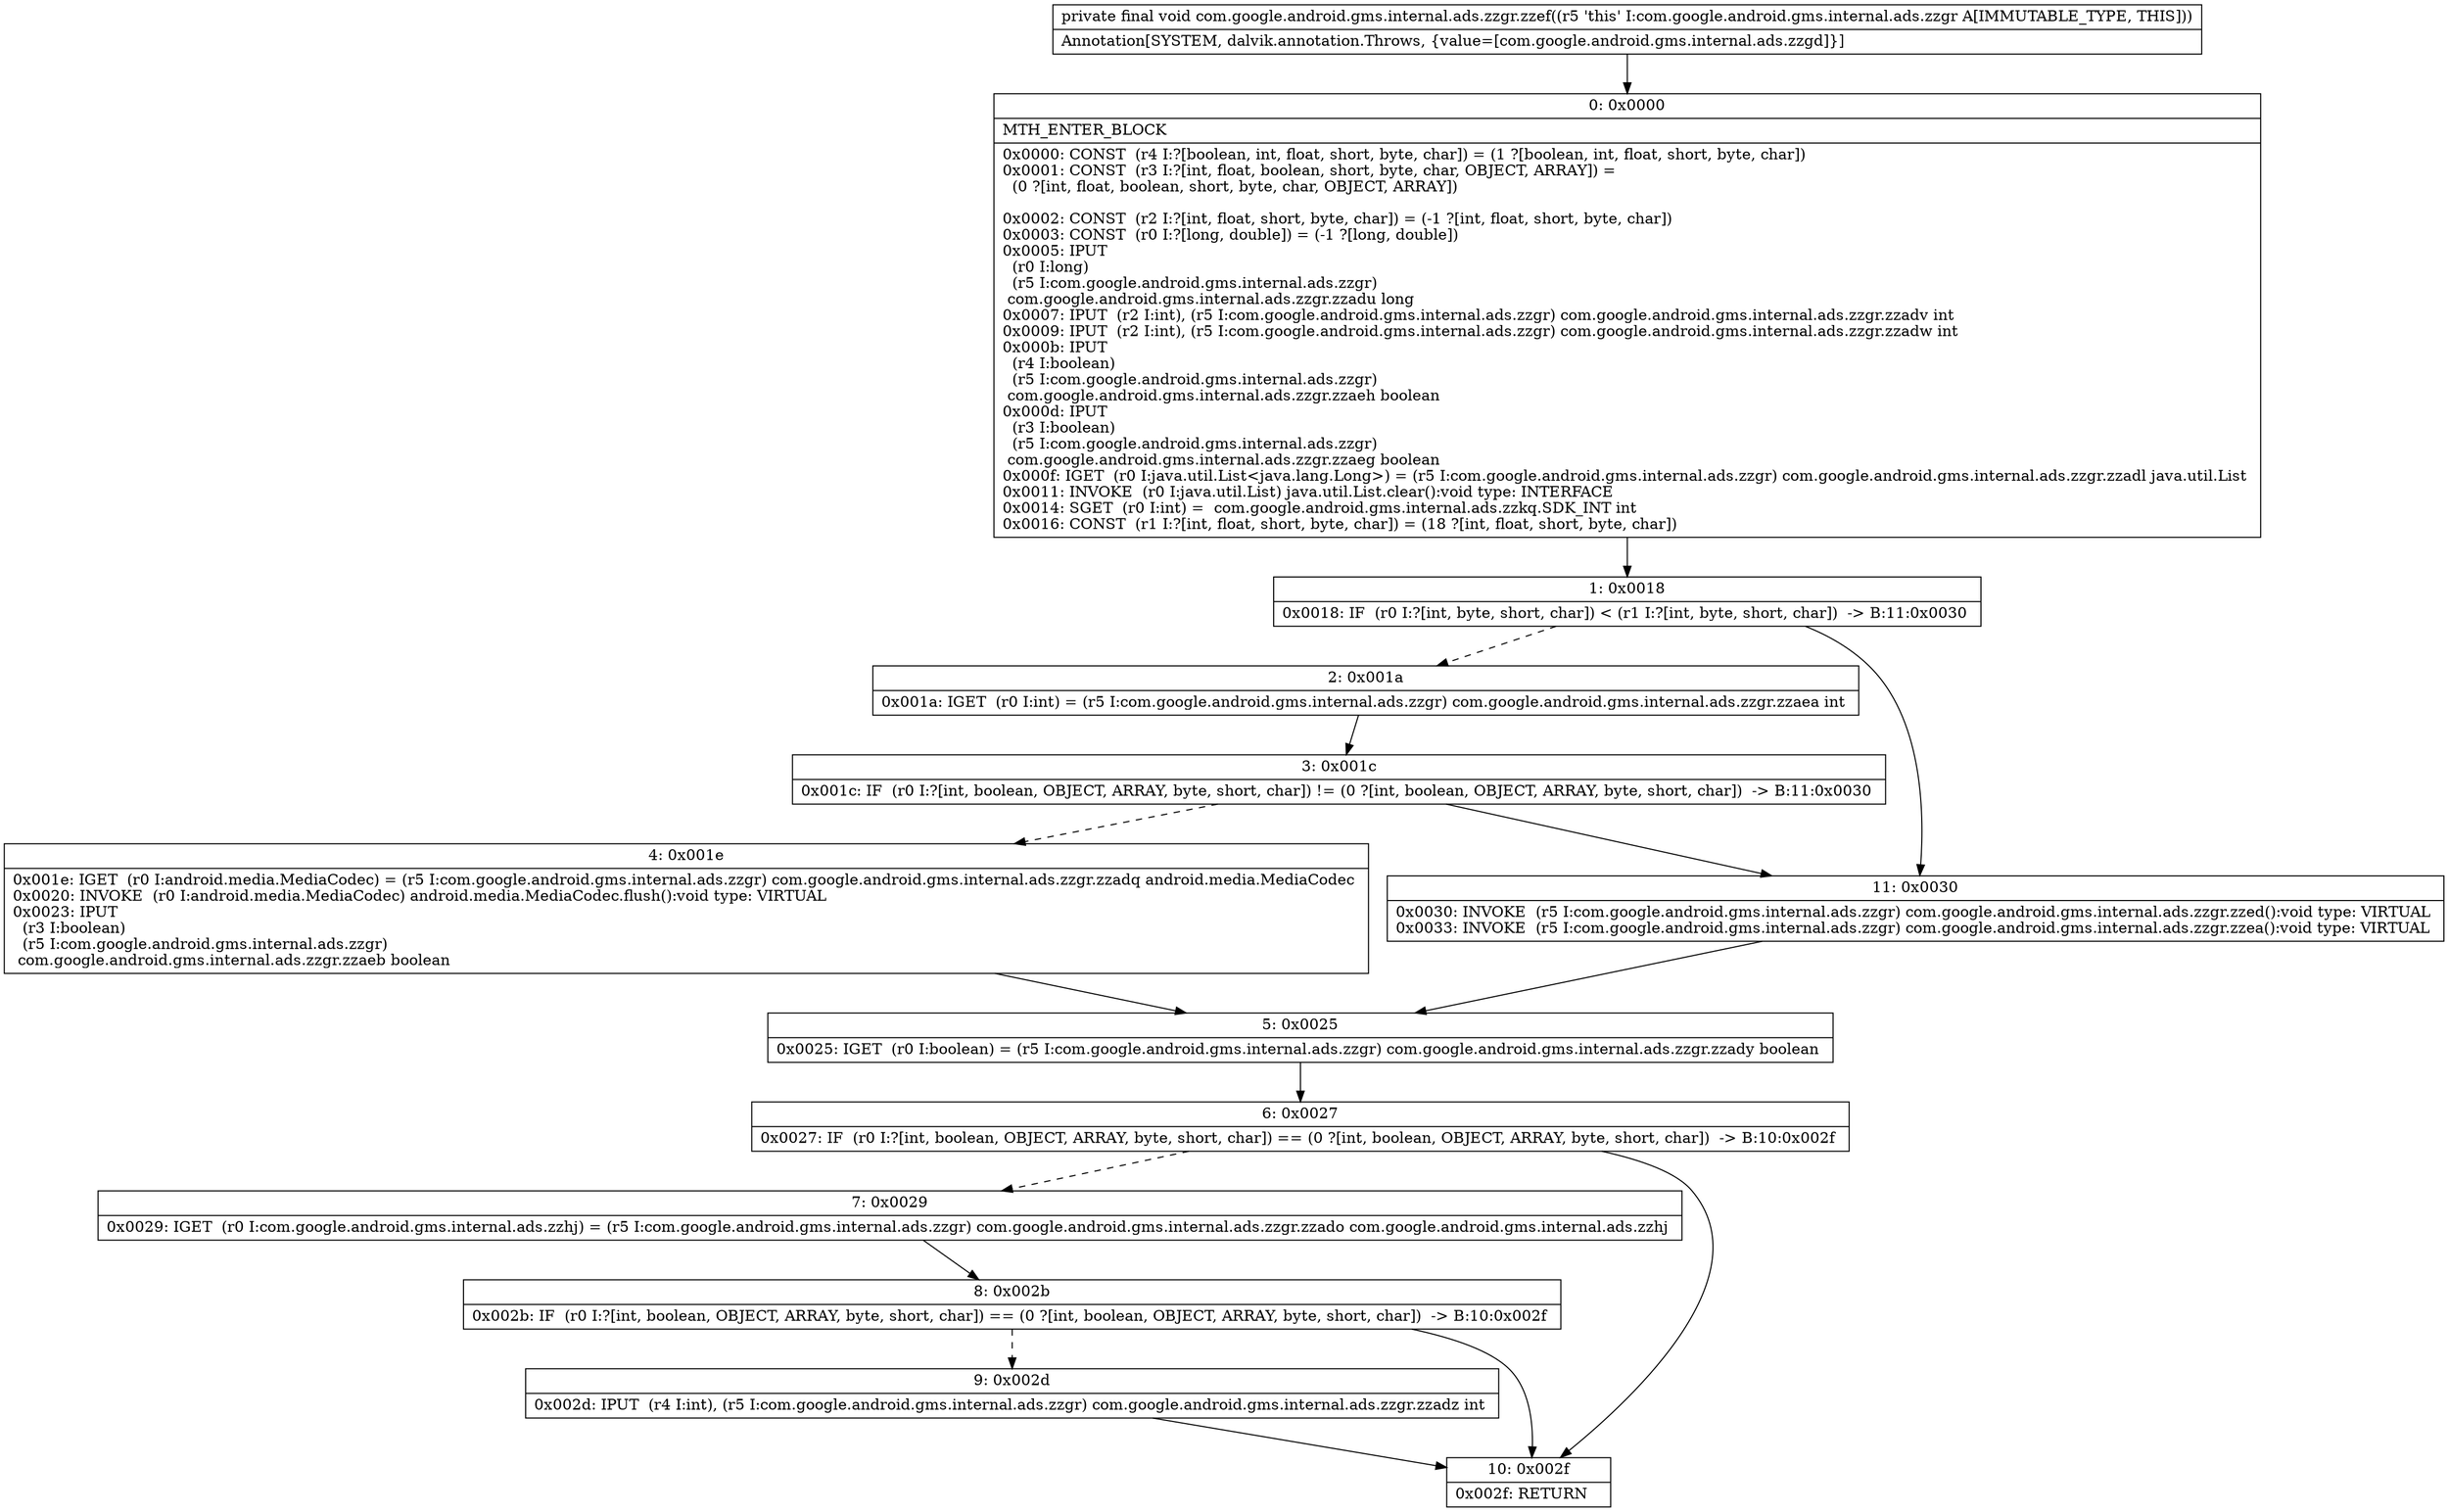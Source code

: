 digraph "CFG forcom.google.android.gms.internal.ads.zzgr.zzef()V" {
Node_0 [shape=record,label="{0\:\ 0x0000|MTH_ENTER_BLOCK\l|0x0000: CONST  (r4 I:?[boolean, int, float, short, byte, char]) = (1 ?[boolean, int, float, short, byte, char]) \l0x0001: CONST  (r3 I:?[int, float, boolean, short, byte, char, OBJECT, ARRAY]) = \l  (0 ?[int, float, boolean, short, byte, char, OBJECT, ARRAY])\l \l0x0002: CONST  (r2 I:?[int, float, short, byte, char]) = (\-1 ?[int, float, short, byte, char]) \l0x0003: CONST  (r0 I:?[long, double]) = (\-1 ?[long, double]) \l0x0005: IPUT  \l  (r0 I:long)\l  (r5 I:com.google.android.gms.internal.ads.zzgr)\l com.google.android.gms.internal.ads.zzgr.zzadu long \l0x0007: IPUT  (r2 I:int), (r5 I:com.google.android.gms.internal.ads.zzgr) com.google.android.gms.internal.ads.zzgr.zzadv int \l0x0009: IPUT  (r2 I:int), (r5 I:com.google.android.gms.internal.ads.zzgr) com.google.android.gms.internal.ads.zzgr.zzadw int \l0x000b: IPUT  \l  (r4 I:boolean)\l  (r5 I:com.google.android.gms.internal.ads.zzgr)\l com.google.android.gms.internal.ads.zzgr.zzaeh boolean \l0x000d: IPUT  \l  (r3 I:boolean)\l  (r5 I:com.google.android.gms.internal.ads.zzgr)\l com.google.android.gms.internal.ads.zzgr.zzaeg boolean \l0x000f: IGET  (r0 I:java.util.List\<java.lang.Long\>) = (r5 I:com.google.android.gms.internal.ads.zzgr) com.google.android.gms.internal.ads.zzgr.zzadl java.util.List \l0x0011: INVOKE  (r0 I:java.util.List) java.util.List.clear():void type: INTERFACE \l0x0014: SGET  (r0 I:int) =  com.google.android.gms.internal.ads.zzkq.SDK_INT int \l0x0016: CONST  (r1 I:?[int, float, short, byte, char]) = (18 ?[int, float, short, byte, char]) \l}"];
Node_1 [shape=record,label="{1\:\ 0x0018|0x0018: IF  (r0 I:?[int, byte, short, char]) \< (r1 I:?[int, byte, short, char])  \-\> B:11:0x0030 \l}"];
Node_2 [shape=record,label="{2\:\ 0x001a|0x001a: IGET  (r0 I:int) = (r5 I:com.google.android.gms.internal.ads.zzgr) com.google.android.gms.internal.ads.zzgr.zzaea int \l}"];
Node_3 [shape=record,label="{3\:\ 0x001c|0x001c: IF  (r0 I:?[int, boolean, OBJECT, ARRAY, byte, short, char]) != (0 ?[int, boolean, OBJECT, ARRAY, byte, short, char])  \-\> B:11:0x0030 \l}"];
Node_4 [shape=record,label="{4\:\ 0x001e|0x001e: IGET  (r0 I:android.media.MediaCodec) = (r5 I:com.google.android.gms.internal.ads.zzgr) com.google.android.gms.internal.ads.zzgr.zzadq android.media.MediaCodec \l0x0020: INVOKE  (r0 I:android.media.MediaCodec) android.media.MediaCodec.flush():void type: VIRTUAL \l0x0023: IPUT  \l  (r3 I:boolean)\l  (r5 I:com.google.android.gms.internal.ads.zzgr)\l com.google.android.gms.internal.ads.zzgr.zzaeb boolean \l}"];
Node_5 [shape=record,label="{5\:\ 0x0025|0x0025: IGET  (r0 I:boolean) = (r5 I:com.google.android.gms.internal.ads.zzgr) com.google.android.gms.internal.ads.zzgr.zzady boolean \l}"];
Node_6 [shape=record,label="{6\:\ 0x0027|0x0027: IF  (r0 I:?[int, boolean, OBJECT, ARRAY, byte, short, char]) == (0 ?[int, boolean, OBJECT, ARRAY, byte, short, char])  \-\> B:10:0x002f \l}"];
Node_7 [shape=record,label="{7\:\ 0x0029|0x0029: IGET  (r0 I:com.google.android.gms.internal.ads.zzhj) = (r5 I:com.google.android.gms.internal.ads.zzgr) com.google.android.gms.internal.ads.zzgr.zzado com.google.android.gms.internal.ads.zzhj \l}"];
Node_8 [shape=record,label="{8\:\ 0x002b|0x002b: IF  (r0 I:?[int, boolean, OBJECT, ARRAY, byte, short, char]) == (0 ?[int, boolean, OBJECT, ARRAY, byte, short, char])  \-\> B:10:0x002f \l}"];
Node_9 [shape=record,label="{9\:\ 0x002d|0x002d: IPUT  (r4 I:int), (r5 I:com.google.android.gms.internal.ads.zzgr) com.google.android.gms.internal.ads.zzgr.zzadz int \l}"];
Node_10 [shape=record,label="{10\:\ 0x002f|0x002f: RETURN   \l}"];
Node_11 [shape=record,label="{11\:\ 0x0030|0x0030: INVOKE  (r5 I:com.google.android.gms.internal.ads.zzgr) com.google.android.gms.internal.ads.zzgr.zzed():void type: VIRTUAL \l0x0033: INVOKE  (r5 I:com.google.android.gms.internal.ads.zzgr) com.google.android.gms.internal.ads.zzgr.zzea():void type: VIRTUAL \l}"];
MethodNode[shape=record,label="{private final void com.google.android.gms.internal.ads.zzgr.zzef((r5 'this' I:com.google.android.gms.internal.ads.zzgr A[IMMUTABLE_TYPE, THIS]))  | Annotation[SYSTEM, dalvik.annotation.Throws, \{value=[com.google.android.gms.internal.ads.zzgd]\}]\l}"];
MethodNode -> Node_0;
Node_0 -> Node_1;
Node_1 -> Node_2[style=dashed];
Node_1 -> Node_11;
Node_2 -> Node_3;
Node_3 -> Node_4[style=dashed];
Node_3 -> Node_11;
Node_4 -> Node_5;
Node_5 -> Node_6;
Node_6 -> Node_7[style=dashed];
Node_6 -> Node_10;
Node_7 -> Node_8;
Node_8 -> Node_9[style=dashed];
Node_8 -> Node_10;
Node_9 -> Node_10;
Node_11 -> Node_5;
}

